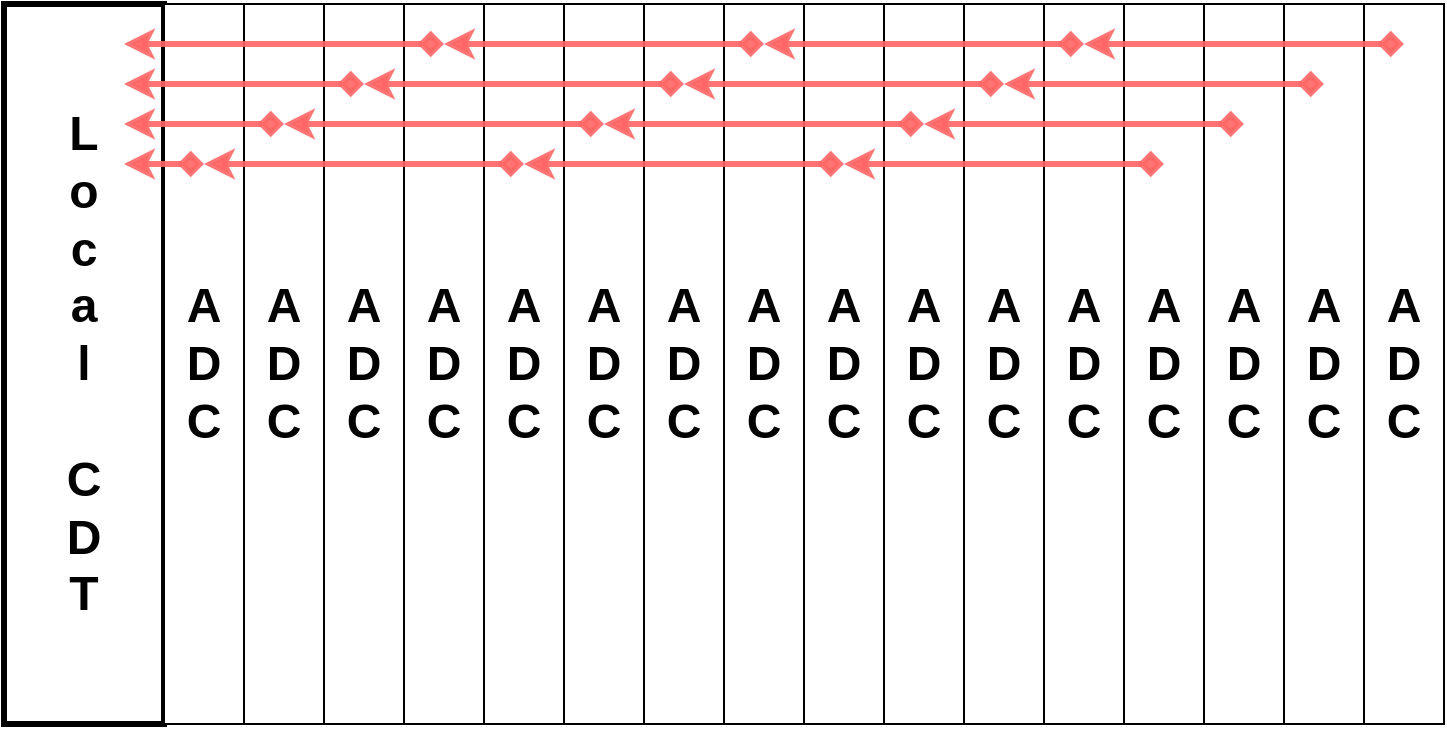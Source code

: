 <mxfile version="13.11.0" type="github">
  <diagram id="JErNYBqatxjZG0l4_NgA" name="Page-1">
    <mxGraphModel dx="1117" dy="683" grid="1" gridSize="10" guides="1" tooltips="1" connect="1" arrows="1" fold="1" page="1" pageScale="1" pageWidth="1100" pageHeight="850" math="0" shadow="0">
      <root>
        <mxCell id="0" />
        <mxCell id="1" parent="0" />
        <mxCell id="yam_U2FmzI1xLPi24ONh-35" value="&lt;span style=&quot;font-size: 24px&quot;&gt;L&lt;br&gt;o&lt;br&gt;c&lt;br&gt;a&lt;br&gt;l&lt;br&gt;&lt;br&gt;C&lt;/span&gt;&lt;br style=&quot;font-size: 24px&quot;&gt;&lt;span style=&quot;font-size: 24px&quot;&gt;D&lt;/span&gt;&lt;br style=&quot;font-size: 24px&quot;&gt;&lt;span style=&quot;font-size: 24px&quot;&gt;T&lt;/span&gt;" style="rounded=0;whiteSpace=wrap;html=1;fontStyle=1;strokeWidth=3;" vertex="1" parent="1">
          <mxGeometry x="125" y="120" width="80" height="360" as="geometry" />
        </mxCell>
        <mxCell id="yam_U2FmzI1xLPi24ONh-36" value="&lt;span style=&quot;font-size: 24px&quot;&gt;A&lt;/span&gt;&lt;br style=&quot;font-size: 24px&quot;&gt;&lt;span style=&quot;font-size: 24px&quot;&gt;D&lt;/span&gt;&lt;br style=&quot;font-size: 24px&quot;&gt;&lt;span style=&quot;font-size: 24px&quot;&gt;C&lt;/span&gt;" style="rounded=0;whiteSpace=wrap;html=1;fontStyle=1" vertex="1" parent="1">
          <mxGeometry x="205" y="120" width="40" height="360" as="geometry" />
        </mxCell>
        <mxCell id="yam_U2FmzI1xLPi24ONh-37" value="&lt;span style=&quot;font-size: 24px&quot;&gt;A&lt;/span&gt;&lt;br style=&quot;font-size: 24px&quot;&gt;&lt;span style=&quot;font-size: 24px&quot;&gt;D&lt;/span&gt;&lt;br style=&quot;font-size: 24px&quot;&gt;&lt;span style=&quot;font-size: 24px&quot;&gt;C&lt;/span&gt;" style="rounded=0;whiteSpace=wrap;html=1;fontStyle=1" vertex="1" parent="1">
          <mxGeometry x="245" y="120" width="40" height="360" as="geometry" />
        </mxCell>
        <mxCell id="yam_U2FmzI1xLPi24ONh-38" value="&lt;span style=&quot;font-size: 24px&quot;&gt;A&lt;/span&gt;&lt;br style=&quot;font-size: 24px&quot;&gt;&lt;span style=&quot;font-size: 24px&quot;&gt;D&lt;/span&gt;&lt;br style=&quot;font-size: 24px&quot;&gt;&lt;span style=&quot;font-size: 24px&quot;&gt;C&lt;/span&gt;" style="rounded=0;whiteSpace=wrap;html=1;fontStyle=1" vertex="1" parent="1">
          <mxGeometry x="285" y="120" width="40" height="360" as="geometry" />
        </mxCell>
        <mxCell id="yam_U2FmzI1xLPi24ONh-39" value="&lt;span style=&quot;font-size: 24px&quot;&gt;A&lt;/span&gt;&lt;br style=&quot;font-size: 24px&quot;&gt;&lt;span style=&quot;font-size: 24px&quot;&gt;D&lt;/span&gt;&lt;br style=&quot;font-size: 24px&quot;&gt;&lt;span style=&quot;font-size: 24px&quot;&gt;C&lt;/span&gt;" style="rounded=0;whiteSpace=wrap;html=1;fontStyle=1" vertex="1" parent="1">
          <mxGeometry x="325" y="120" width="40" height="360" as="geometry" />
        </mxCell>
        <mxCell id="yam_U2FmzI1xLPi24ONh-40" value="&lt;span style=&quot;font-size: 24px&quot;&gt;A&lt;/span&gt;&lt;br style=&quot;font-size: 24px&quot;&gt;&lt;span style=&quot;font-size: 24px&quot;&gt;D&lt;/span&gt;&lt;br style=&quot;font-size: 24px&quot;&gt;&lt;span style=&quot;font-size: 24px&quot;&gt;C&lt;/span&gt;" style="rounded=0;whiteSpace=wrap;html=1;fontStyle=1" vertex="1" parent="1">
          <mxGeometry x="365" y="120" width="40" height="360" as="geometry" />
        </mxCell>
        <mxCell id="yam_U2FmzI1xLPi24ONh-41" value="&lt;span style=&quot;font-size: 24px&quot;&gt;A&lt;/span&gt;&lt;br style=&quot;font-size: 24px&quot;&gt;&lt;span style=&quot;font-size: 24px&quot;&gt;D&lt;/span&gt;&lt;br style=&quot;font-size: 24px&quot;&gt;&lt;span style=&quot;font-size: 24px&quot;&gt;C&lt;/span&gt;" style="rounded=0;whiteSpace=wrap;html=1;fontStyle=1" vertex="1" parent="1">
          <mxGeometry x="405" y="120" width="40" height="360" as="geometry" />
        </mxCell>
        <mxCell id="yam_U2FmzI1xLPi24ONh-42" value="&lt;span style=&quot;font-size: 24px&quot;&gt;A&lt;/span&gt;&lt;br style=&quot;font-size: 24px&quot;&gt;&lt;span style=&quot;font-size: 24px&quot;&gt;D&lt;/span&gt;&lt;br style=&quot;font-size: 24px&quot;&gt;&lt;span style=&quot;font-size: 24px&quot;&gt;C&lt;/span&gt;" style="rounded=0;whiteSpace=wrap;html=1;fontStyle=1" vertex="1" parent="1">
          <mxGeometry x="445" y="120" width="40" height="360" as="geometry" />
        </mxCell>
        <mxCell id="yam_U2FmzI1xLPi24ONh-43" value="&lt;span style=&quot;font-size: 24px&quot;&gt;A&lt;/span&gt;&lt;br style=&quot;font-size: 24px&quot;&gt;&lt;span style=&quot;font-size: 24px&quot;&gt;D&lt;/span&gt;&lt;br style=&quot;font-size: 24px&quot;&gt;&lt;span style=&quot;font-size: 24px&quot;&gt;C&lt;/span&gt;" style="rounded=0;whiteSpace=wrap;html=1;fontStyle=1" vertex="1" parent="1">
          <mxGeometry x="485" y="120" width="40" height="360" as="geometry" />
        </mxCell>
        <mxCell id="yam_U2FmzI1xLPi24ONh-44" value="&lt;span style=&quot;font-size: 24px&quot;&gt;A&lt;/span&gt;&lt;br style=&quot;font-size: 24px&quot;&gt;&lt;span style=&quot;font-size: 24px&quot;&gt;D&lt;/span&gt;&lt;br style=&quot;font-size: 24px&quot;&gt;&lt;span style=&quot;font-size: 24px&quot;&gt;C&lt;/span&gt;" style="rounded=0;whiteSpace=wrap;html=1;fontStyle=1" vertex="1" parent="1">
          <mxGeometry x="525" y="120" width="40" height="360" as="geometry" />
        </mxCell>
        <mxCell id="yam_U2FmzI1xLPi24ONh-45" value="&lt;span style=&quot;font-size: 24px&quot;&gt;A&lt;/span&gt;&lt;br style=&quot;font-size: 24px&quot;&gt;&lt;span style=&quot;font-size: 24px&quot;&gt;D&lt;/span&gt;&lt;br style=&quot;font-size: 24px&quot;&gt;&lt;span style=&quot;font-size: 24px&quot;&gt;C&lt;/span&gt;" style="rounded=0;whiteSpace=wrap;html=1;fontStyle=1" vertex="1" parent="1">
          <mxGeometry x="565" y="120" width="40" height="360" as="geometry" />
        </mxCell>
        <mxCell id="yam_U2FmzI1xLPi24ONh-46" value="&lt;span style=&quot;font-size: 24px&quot;&gt;A&lt;/span&gt;&lt;br style=&quot;font-size: 24px&quot;&gt;&lt;span style=&quot;font-size: 24px&quot;&gt;D&lt;/span&gt;&lt;br style=&quot;font-size: 24px&quot;&gt;&lt;span style=&quot;font-size: 24px&quot;&gt;C&lt;/span&gt;" style="rounded=0;whiteSpace=wrap;html=1;fontStyle=1" vertex="1" parent="1">
          <mxGeometry x="605" y="120" width="40" height="360" as="geometry" />
        </mxCell>
        <mxCell id="yam_U2FmzI1xLPi24ONh-47" value="&lt;span style=&quot;font-size: 24px&quot;&gt;A&lt;/span&gt;&lt;br style=&quot;font-size: 24px&quot;&gt;&lt;span style=&quot;font-size: 24px&quot;&gt;D&lt;/span&gt;&lt;br style=&quot;font-size: 24px&quot;&gt;&lt;span style=&quot;font-size: 24px&quot;&gt;C&lt;/span&gt;" style="rounded=0;whiteSpace=wrap;html=1;fontStyle=1" vertex="1" parent="1">
          <mxGeometry x="645" y="120" width="40" height="360" as="geometry" />
        </mxCell>
        <mxCell id="yam_U2FmzI1xLPi24ONh-48" value="&lt;span style=&quot;font-size: 24px&quot;&gt;A&lt;/span&gt;&lt;br style=&quot;font-size: 24px&quot;&gt;&lt;span style=&quot;font-size: 24px&quot;&gt;D&lt;/span&gt;&lt;br style=&quot;font-size: 24px&quot;&gt;&lt;span style=&quot;font-size: 24px&quot;&gt;C&lt;/span&gt;" style="rounded=0;whiteSpace=wrap;html=1;fontStyle=1" vertex="1" parent="1">
          <mxGeometry x="685" y="120" width="40" height="360" as="geometry" />
        </mxCell>
        <mxCell id="yam_U2FmzI1xLPi24ONh-49" value="&lt;span style=&quot;font-size: 24px&quot;&gt;A&lt;/span&gt;&lt;br style=&quot;font-size: 24px&quot;&gt;&lt;span style=&quot;font-size: 24px&quot;&gt;D&lt;/span&gt;&lt;br style=&quot;font-size: 24px&quot;&gt;&lt;span style=&quot;font-size: 24px&quot;&gt;C&lt;/span&gt;" style="rounded=0;whiteSpace=wrap;html=1;fontStyle=1" vertex="1" parent="1">
          <mxGeometry x="725" y="120" width="40" height="360" as="geometry" />
        </mxCell>
        <mxCell id="yam_U2FmzI1xLPi24ONh-50" value="&lt;span style=&quot;font-size: 24px&quot;&gt;A&lt;/span&gt;&lt;br style=&quot;font-size: 24px&quot;&gt;&lt;span style=&quot;font-size: 24px&quot;&gt;D&lt;/span&gt;&lt;br style=&quot;font-size: 24px&quot;&gt;&lt;span style=&quot;font-size: 24px&quot;&gt;C&lt;/span&gt;" style="rounded=0;whiteSpace=wrap;html=1;fontStyle=1" vertex="1" parent="1">
          <mxGeometry x="765" y="120" width="40" height="360" as="geometry" />
        </mxCell>
        <mxCell id="yam_U2FmzI1xLPi24ONh-51" value="&lt;span style=&quot;font-size: 24px&quot;&gt;A&lt;/span&gt;&lt;br style=&quot;font-size: 24px&quot;&gt;&lt;span style=&quot;font-size: 24px&quot;&gt;D&lt;/span&gt;&lt;br style=&quot;font-size: 24px&quot;&gt;&lt;span style=&quot;font-size: 24px&quot;&gt;C&lt;/span&gt;" style="rounded=0;whiteSpace=wrap;html=1;fontStyle=1" vertex="1" parent="1">
          <mxGeometry x="805" y="120" width="40" height="360" as="geometry" />
        </mxCell>
        <mxCell id="yam_U2FmzI1xLPi24ONh-86" value="" style="endArrow=classic;html=1;opacity=90;rounded=1;startArrow=diamond;startFill=1;strokeColor=#FF6666;strokeWidth=3;endFill=1;" edge="1" parent="1">
          <mxGeometry width="50" height="50" relative="1" as="geometry">
            <mxPoint x="825" y="140" as="sourcePoint" />
            <mxPoint x="665" y="140" as="targetPoint" />
          </mxGeometry>
        </mxCell>
        <mxCell id="yam_U2FmzI1xLPi24ONh-87" value="" style="endArrow=classic;html=1;opacity=90;rounded=1;startArrow=diamond;startFill=1;strokeColor=#FF6666;strokeWidth=3;endFill=1;" edge="1" parent="1">
          <mxGeometry width="50" height="50" relative="1" as="geometry">
            <mxPoint x="665" y="140" as="sourcePoint" />
            <mxPoint x="505" y="140" as="targetPoint" />
          </mxGeometry>
        </mxCell>
        <mxCell id="yam_U2FmzI1xLPi24ONh-90" value="" style="endArrow=classic;html=1;opacity=90;rounded=1;startArrow=diamond;startFill=1;strokeColor=#FF6666;strokeWidth=3;endFill=1;" edge="1" parent="1">
          <mxGeometry width="50" height="50" relative="1" as="geometry">
            <mxPoint x="505" y="140" as="sourcePoint" />
            <mxPoint x="345" y="140" as="targetPoint" />
          </mxGeometry>
        </mxCell>
        <mxCell id="yam_U2FmzI1xLPi24ONh-91" value="" style="endArrow=classic;html=1;opacity=90;rounded=1;startArrow=diamond;startFill=1;strokeColor=#FF6666;strokeWidth=3;endFill=1;" edge="1" parent="1">
          <mxGeometry width="50" height="50" relative="1" as="geometry">
            <mxPoint x="345" y="140" as="sourcePoint" />
            <mxPoint x="185" y="140" as="targetPoint" />
          </mxGeometry>
        </mxCell>
        <mxCell id="yam_U2FmzI1xLPi24ONh-116" value="" style="endArrow=classic;html=1;opacity=90;rounded=1;startArrow=diamond;startFill=1;strokeColor=#FF6666;strokeWidth=3;endFill=1;" edge="1" parent="1">
          <mxGeometry width="50" height="50" relative="1" as="geometry">
            <mxPoint x="785" y="160.0" as="sourcePoint" />
            <mxPoint x="625" y="160.0" as="targetPoint" />
          </mxGeometry>
        </mxCell>
        <mxCell id="yam_U2FmzI1xLPi24ONh-117" value="" style="endArrow=classic;html=1;opacity=90;rounded=1;startArrow=diamond;startFill=1;strokeColor=#FF6666;strokeWidth=3;endFill=1;" edge="1" parent="1">
          <mxGeometry width="50" height="50" relative="1" as="geometry">
            <mxPoint x="625" y="160.0" as="sourcePoint" />
            <mxPoint x="465" y="160.0" as="targetPoint" />
          </mxGeometry>
        </mxCell>
        <mxCell id="yam_U2FmzI1xLPi24ONh-118" value="" style="endArrow=classic;html=1;opacity=90;rounded=1;startArrow=diamond;startFill=1;strokeColor=#FF6666;strokeWidth=3;endFill=1;" edge="1" parent="1">
          <mxGeometry width="50" height="50" relative="1" as="geometry">
            <mxPoint x="465" y="160.0" as="sourcePoint" />
            <mxPoint x="305" y="160.0" as="targetPoint" />
          </mxGeometry>
        </mxCell>
        <mxCell id="yam_U2FmzI1xLPi24ONh-119" value="" style="endArrow=classic;html=1;opacity=90;rounded=1;startArrow=diamond;startFill=1;strokeColor=#FF6666;strokeWidth=3;endFill=1;" edge="1" parent="1">
          <mxGeometry width="50" height="50" relative="1" as="geometry">
            <mxPoint x="305" y="160" as="sourcePoint" />
            <mxPoint x="185" y="160" as="targetPoint" />
          </mxGeometry>
        </mxCell>
        <mxCell id="yam_U2FmzI1xLPi24ONh-128" value="" style="endArrow=classic;html=1;opacity=90;rounded=1;startArrow=diamond;startFill=1;strokeColor=#FF6666;strokeWidth=3;endFill=1;" edge="1" parent="1">
          <mxGeometry width="50" height="50" relative="1" as="geometry">
            <mxPoint x="745" y="180.0" as="sourcePoint" />
            <mxPoint x="585" y="180.0" as="targetPoint" />
          </mxGeometry>
        </mxCell>
        <mxCell id="yam_U2FmzI1xLPi24ONh-129" value="" style="endArrow=classic;html=1;opacity=90;rounded=1;startArrow=diamond;startFill=1;strokeColor=#FF6666;strokeWidth=3;endFill=1;" edge="1" parent="1">
          <mxGeometry width="50" height="50" relative="1" as="geometry">
            <mxPoint x="585" y="180.0" as="sourcePoint" />
            <mxPoint x="425" y="180.0" as="targetPoint" />
          </mxGeometry>
        </mxCell>
        <mxCell id="yam_U2FmzI1xLPi24ONh-130" value="" style="endArrow=classic;html=1;opacity=90;rounded=1;startArrow=diamond;startFill=1;strokeColor=#FF6666;strokeWidth=3;endFill=1;" edge="1" parent="1">
          <mxGeometry width="50" height="50" relative="1" as="geometry">
            <mxPoint x="425" y="180.0" as="sourcePoint" />
            <mxPoint x="265" y="180.0" as="targetPoint" />
          </mxGeometry>
        </mxCell>
        <mxCell id="yam_U2FmzI1xLPi24ONh-131" value="" style="endArrow=classic;html=1;opacity=90;rounded=1;startArrow=diamond;startFill=1;strokeColor=#FF6666;strokeWidth=3;endFill=1;" edge="1" parent="1">
          <mxGeometry width="50" height="50" relative="1" as="geometry">
            <mxPoint x="265" y="180" as="sourcePoint" />
            <mxPoint x="185" y="180" as="targetPoint" />
          </mxGeometry>
        </mxCell>
        <mxCell id="yam_U2FmzI1xLPi24ONh-132" value="" style="endArrow=classic;html=1;opacity=90;rounded=1;startArrow=diamond;startFill=1;strokeColor=#FF6666;strokeWidth=3;endFill=1;" edge="1" parent="1">
          <mxGeometry width="50" height="50" relative="1" as="geometry">
            <mxPoint x="705" y="200.0" as="sourcePoint" />
            <mxPoint x="545" y="200.0" as="targetPoint" />
          </mxGeometry>
        </mxCell>
        <mxCell id="yam_U2FmzI1xLPi24ONh-133" value="" style="endArrow=classic;html=1;opacity=90;rounded=1;startArrow=diamond;startFill=1;strokeColor=#FF6666;strokeWidth=3;endFill=1;" edge="1" parent="1">
          <mxGeometry width="50" height="50" relative="1" as="geometry">
            <mxPoint x="545" y="200.0" as="sourcePoint" />
            <mxPoint x="385" y="200.0" as="targetPoint" />
          </mxGeometry>
        </mxCell>
        <mxCell id="yam_U2FmzI1xLPi24ONh-134" value="" style="endArrow=classic;html=1;opacity=90;rounded=1;startArrow=diamond;startFill=1;strokeColor=#FF6666;strokeWidth=3;endFill=1;" edge="1" parent="1">
          <mxGeometry width="50" height="50" relative="1" as="geometry">
            <mxPoint x="385" y="200.0" as="sourcePoint" />
            <mxPoint x="225" y="200.0" as="targetPoint" />
          </mxGeometry>
        </mxCell>
        <mxCell id="yam_U2FmzI1xLPi24ONh-135" value="" style="endArrow=classic;html=1;opacity=90;rounded=1;startArrow=diamond;startFill=1;strokeColor=#FF6666;strokeWidth=3;endFill=1;" edge="1" parent="1">
          <mxGeometry width="50" height="50" relative="1" as="geometry">
            <mxPoint x="225" y="200" as="sourcePoint" />
            <mxPoint x="185" y="200" as="targetPoint" />
          </mxGeometry>
        </mxCell>
      </root>
    </mxGraphModel>
  </diagram>
</mxfile>
